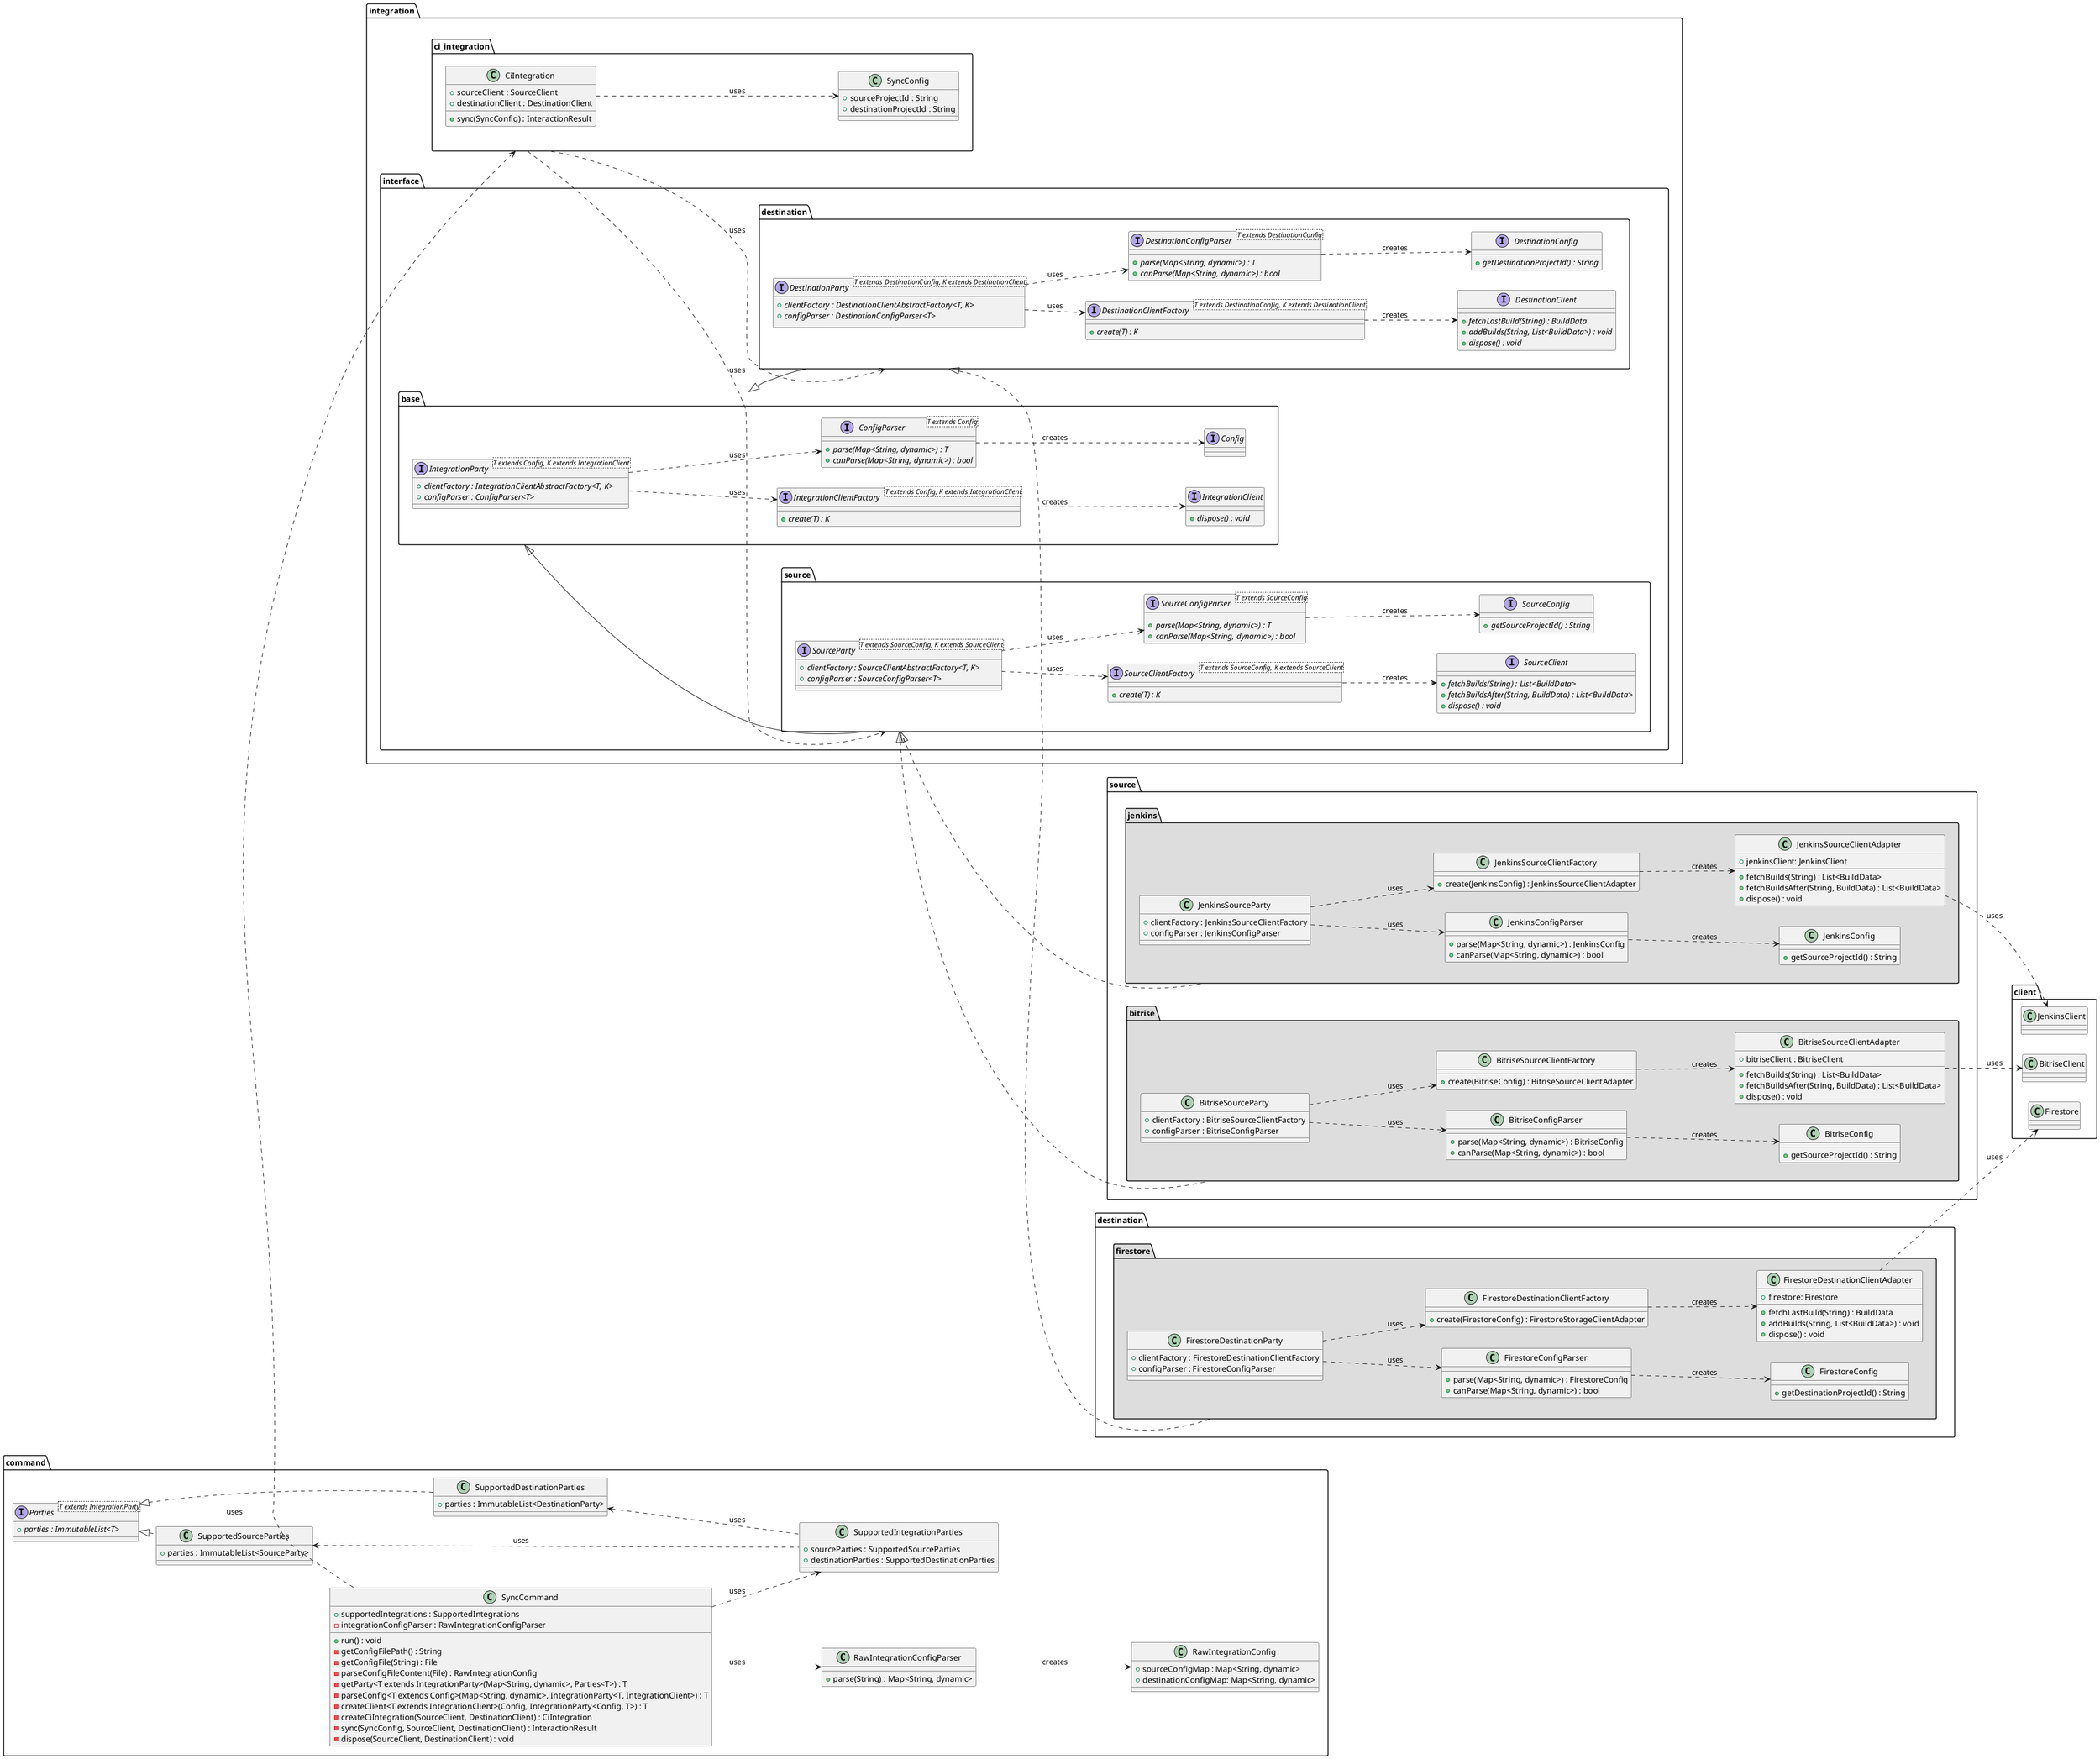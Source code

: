 @startuml ci_integration_class_diagram

' top to bottom direction
left to right direction

package client {
  class JenkinsClient
  class BitriseClient
  class Firestore
}

package integration.interface {
  package integration.interface.base {
    interface Config

    interface IntegrationClientFactory<T extends Config, K extends IntegrationClient> {
      + {abstract} create(T) : K
    }

    interface IntegrationParty<T extends Config, K extends IntegrationClient> {
      + {abstract} clientFactory : IntegrationClientAbstractFactory<T, K>
      + {abstract} configParser : ConfigParser<T>
    }

    interface IntegrationClient {
      + {abstract} dispose() : void
    }

    interface ConfigParser<T extends Config> {
      + {abstract} parse(Map<String, dynamic>) : T
      + {abstract} canParse(Map<String, dynamic>) : bool
    }

    IntegrationClientFactory ..> IntegrationClient : creates
    ConfigParser ..> Config : creates
    IntegrationParty ..> ConfigParser : uses
    IntegrationParty ..> IntegrationClientFactory : uses
  }

  package integration.interface.source {
    interface SourceConfig {
      + {abstract} getSourceProjectId() : String
    }

    interface SourceClientFactory<T extends SourceConfig, K extends SourceClient> {
      + {abstract} create(T) : K
    }

    interface SourceParty<T extends SourceConfig, K extends SourceClient> {
      + {abstract} clientFactory : SourceClientAbstractFactory<T, K>
      + {abstract} configParser : SourceConfigParser<T>
    }

    interface SourceConfigParser<T extends SourceConfig> {
      + {abstract} parse(Map<String, dynamic>) : T
      + {abstract} canParse(Map<String, dynamic>) : bool
    }

    interface SourceClient {
      + {abstract} fetchBuilds(String) : List<BuildData>
      + {abstract} fetchBuildsAfter(String, BuildData) : List<BuildData>
      + {abstract} dispose() : void
    }

    SourceClientFactory ..> SourceClient : creates
    SourceConfigParser ..> SourceConfig : creates
    SourceParty ..> SourceConfigParser : uses
    SourceParty ..> SourceClientFactory : uses
  }

  package integration.interface.destination {
    interface DestinationConfig {
      + {abstract} getDestinationProjectId() : String
    }

    interface DestinationClientFactory<T extends DestinationConfig, K extends DestinationClient> {
      + {abstract} create(T) : K
    }

    interface DestinationParty<T extends DestinationConfig, K extends DestinationClient> {
      + {abstract} clientFactory : DestinationClientAbstractFactory<T, K>
      + {abstract} configParser : DestinationConfigParser<T>
    }

    interface DestinationConfigParser<T extends DestinationConfig> {
      + {abstract} parse(Map<String, dynamic>) : T
      + {abstract} canParse(Map<String, dynamic>) : bool
    }

    interface DestinationClient {
      + {abstract} fetchLastBuild(String) : BuildData
      + {abstract} addBuilds(String, List<BuildData>) : void
      + {abstract} dispose() : void
    }

    DestinationClientFactory ..> DestinationClient : creates
    DestinationConfigParser ..> DestinationConfig : creates
    DestinationParty ..> DestinationConfigParser : uses
    DestinationParty ..> DestinationClientFactory : uses
  }
}

package source {
  package jenkins #DDDDDD {
    class JenkinsSourceParty {
      + clientFactory : JenkinsSourceClientFactory
      + configParser : JenkinsConfigParser
    }

    class JenkinsConfig {
      + getSourceProjectId() : String
    }

    class JenkinsConfigParser {
      + parse(Map<String, dynamic>) : JenkinsConfig
      + canParse(Map<String, dynamic>) : bool
    }

    class JenkinsSourceClientAdapter {
      + jenkinsClient: JenkinsClient
      + fetchBuilds(String) : List<BuildData>
      + fetchBuildsAfter(String, BuildData) : List<BuildData>
      + dispose() : void
    }

    class JenkinsSourceClientFactory {
      + create(JenkinsConfig) : JenkinsSourceClientAdapter
    }

    JenkinsConfigParser ..> JenkinsConfig : creates
    JenkinsSourceClientAdapter ..> JenkinsClient : uses
    JenkinsSourceClientFactory ..> JenkinsSourceClientAdapter : creates
    JenkinsSourceParty ..> JenkinsConfigParser : uses
    JenkinsSourceParty ..> JenkinsSourceClientFactory : uses
  }

  package bitrise #DDDDDD {
    class BitriseConfig {
      + getSourceProjectId() : String
    }

    class BitriseConfigParser {
      + parse(Map<String, dynamic>) : BitriseConfig
      + canParse(Map<String, dynamic>) : bool
    }

    class BitriseSourceClientAdapter {
      + bitriseClient : BitriseClient
      + fetchBuilds(String) : List<BuildData>
      + fetchBuildsAfter(String, BuildData) : List<BuildData>
      + dispose() : void
    }

    class BitriseSourceClientFactory {
      + create(BitriseConfig) : BitriseSourceClientAdapter
    }

    class BitriseSourceParty {
      + clientFactory : BitriseSourceClientFactory
      + configParser : BitriseConfigParser
    }

    BitriseConfigParser ..> BitriseConfig : creates
    BitriseSourceClientAdapter ..> BitriseClient : uses
    BitriseSourceClientFactory ..> BitriseSourceClientAdapter : creates
    BitriseSourceParty ..> BitriseConfigParser : uses
    BitriseSourceParty ..> BitriseSourceClientFactory : uses
  }
}

package destination {
  package firestore #DDDDDD {
    class FirestoreDestinationParty {
      + clientFactory : FirestoreDestinationClientFactory
      + configParser : FirestoreConfigParser
    }

    class FirestoreConfig {
      + getDestinationProjectId() : String
    }

    class FirestoreConfigParser {
      + parse(Map<String, dynamic>) : FirestoreConfig
      + canParse(Map<String, dynamic>) : bool
    }

    class FirestoreDestinationClientAdapter {
      + firestore: Firestore
      + fetchLastBuild(String) : BuildData
      + addBuilds(String, List<BuildData>) : void
      + dispose() : void
    }

    class FirestoreDestinationClientFactory {
      + create(FirestoreConfig) : FirestoreStorageClientAdapter
    }

    FirestoreConfigParser ..> FirestoreConfig : creates
    FirestoreDestinationClientAdapter ..> Firestore : uses
    FirestoreDestinationParty ..> FirestoreDestinationClientFactory : uses
    FirestoreDestinationClientFactory ..> FirestoreDestinationClientAdapter : creates
    FirestoreDestinationParty ..> FirestoreConfigParser : uses
  }
}

together {
  package command {
    interface Parties<T extends IntegrationParty> {
      + {abstract} parties : ImmutableList<T>
    }

    class SupportedSourceParties {
      + parties : ImmutableList<SourceParty>
    }

    class SupportedDestinationParties {
      + parties : ImmutableList<DestinationParty>
    }

    class SupportedIntegrationParties {
      + sourceParties : SupportedSourceParties
      + destinationParties : SupportedDestinationParties
    }

    class SyncCommand {
      + supportedIntegrations : SupportedIntegrations
      - integrationConfigParser : RawIntegrationConfigParser
      + run() : void
      - getConfigFilePath() : String
      - getConfigFile(String) : File
      - parseConfigFileContent(File) : RawIntegrationConfig
      - getParty<T extends IntegrationParty>(Map<String, dynamic>, Parties<T>) : T
      - parseConfig<T extends Config>(Map<String, dynamic>, IntegrationParty<T, IntegrationClient>) : T
      - createClient<T extends IntegrationClient>(Config, IntegrationParty<Config, T>) : T
      - createCiIntegration(SourceClient, DestinationClient) : CiIntegration
      - sync(SyncConfig, SourceClient, DestinationClient) : InteractionResult
      - dispose(SourceClient, DestinationClient) : void
    }

    class RawIntegrationConfig {
      + sourceConfigMap : Map<String, dynamic>
      + destinationConfigMap: Map<String, dynamic>
    }

    class RawIntegrationConfigParser {
      + parse(String) : Map<String, dynamic>
    }

    Parties <|. SupportedSourceParties
    Parties <|.. SupportedDestinationParties
    SupportedSourceParties <.. SupportedIntegrationParties : uses
    SupportedDestinationParties <.. SupportedIntegrationParties : uses

    SyncCommand ..> SupportedIntegrationParties : uses
    SyncCommand ..> RawIntegrationConfigParser : uses
    RawIntegrationConfigParser ..> RawIntegrationConfig : creates
  }

  package integration.ci_integration {
    class CiIntegration {
      + sourceClient : SourceClient
      + destinationClient : DestinationClient
      + sync(SyncConfig) : InteractionResult
    }

    class SyncConfig {
      + sourceProjectId : String
      + destinationProjectId : String
    }

    CiIntegration ..> SyncConfig : uses
  }
}

integration.interface.base <|-- integration.interface.source
integration.interface.base <|-- integration.interface.destination
integration.interface.source <|.. jenkins
integration.interface.source <|.. bitrise
integration.interface.destination <|.. firestore
integration.ci_integration ..> integration.interface.source : uses
integration.ci_integration ..> integration.interface.destination : uses
SyncCommand .> integration.ci_integration : uses

@enduml
